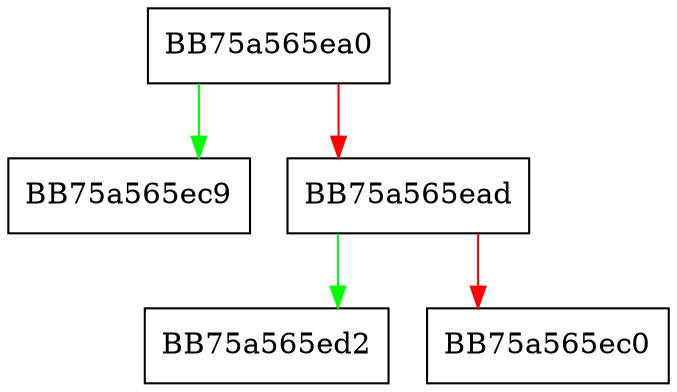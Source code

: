 digraph Read {
  node [shape="box"];
  graph [splines=ortho];
  BB75a565ea0 -> BB75a565ec9 [color="green"];
  BB75a565ea0 -> BB75a565ead [color="red"];
  BB75a565ead -> BB75a565ed2 [color="green"];
  BB75a565ead -> BB75a565ec0 [color="red"];
}